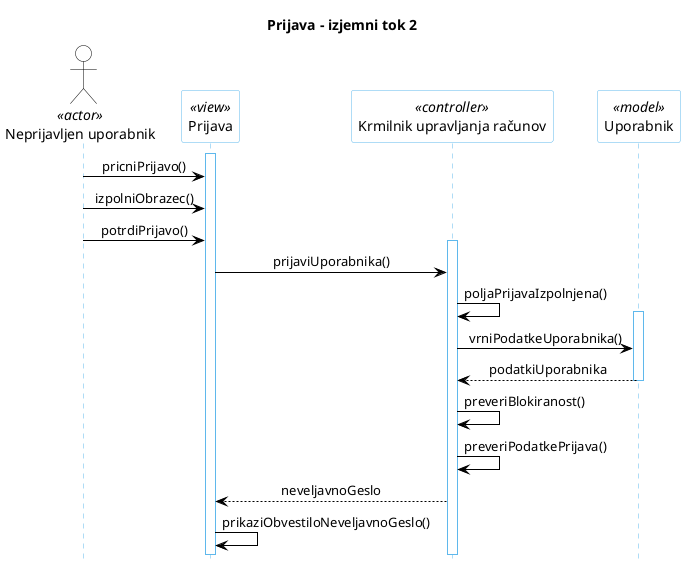 @startuml PrijavaIzjemni2

hide footbox

skinparam backgroundcolor white
skinparam defaultTextAlignment center
skinparam actorBorderColor black
skinparam actorBackgroundColor white
skinparam arrowColor black  
skinparam sequenceLifeLineBorderColor #5FB8EC
skinparam sequenceParticipantBorderColor #5FB8EC
skinparam sequenceParticipantBackgroundColor white

title "Prijava - izjemni tok 2"

actor "Neprijavljen uporabnik" AS U1 <<actor>>

participant "Prijava" as R5 <<view>>
participant "Krmilnik upravljanja računov" as R2 <<controller>>
participant "Uporabnik" as R4 <<model>>

'activate U1
activate R5

'R2 -> R5: neprijavljenDostop()


U1 -> R5: pricniPrijavo()
'R5 -> R5: prikaziObrazecPrijava()

U1 -> R5: izpolniObrazec()
U1 -> R5: potrdiPrijavo()

activate R2

R5 -> R2: prijaviUporabnika()
R2 -> R2: poljaPrijavaIzpolnjena()

activate R4

R2 -> R4: vrniPodatkeUporabnika()
R4 -[dotted]> R2: podatkiUporabnika

deactivate R4

R2 -> R2: preveriBlokiranost()
R2 -> R2: preveriPodatkePrijava()
'R2 -> R2: nastaviSejo()


'R2 -[dotted]> R5: prijavaUspesna()
'R5 -> R2: vrniPodatkeUporabnika()
'R2 -[dotted]> R5: podatkiUporabnika()

'activate R4
'R2 -> R4: vrniPodatkeUporabnika()
'R4 -[dotted]> R2: podatkiUporabnika()
'deactivate R4

R2 -[dotted]> R5: neveljavnoGeslo
R5 -> R5: prikaziObvestiloNeveljavnoGeslo()


@enduml
